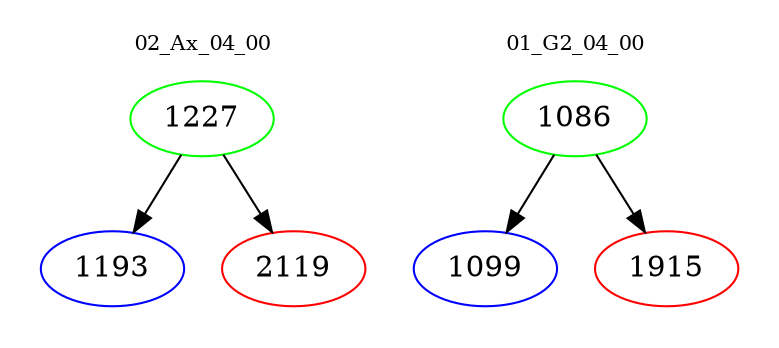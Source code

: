 digraph{
subgraph cluster_0 {
color = white
label = "02_Ax_04_00";
fontsize=10;
T0_1227 [label="1227", color="green"]
T0_1227 -> T0_1193 [color="black"]
T0_1193 [label="1193", color="blue"]
T0_1227 -> T0_2119 [color="black"]
T0_2119 [label="2119", color="red"]
}
subgraph cluster_1 {
color = white
label = "01_G2_04_00";
fontsize=10;
T1_1086 [label="1086", color="green"]
T1_1086 -> T1_1099 [color="black"]
T1_1099 [label="1099", color="blue"]
T1_1086 -> T1_1915 [color="black"]
T1_1915 [label="1915", color="red"]
}
}
